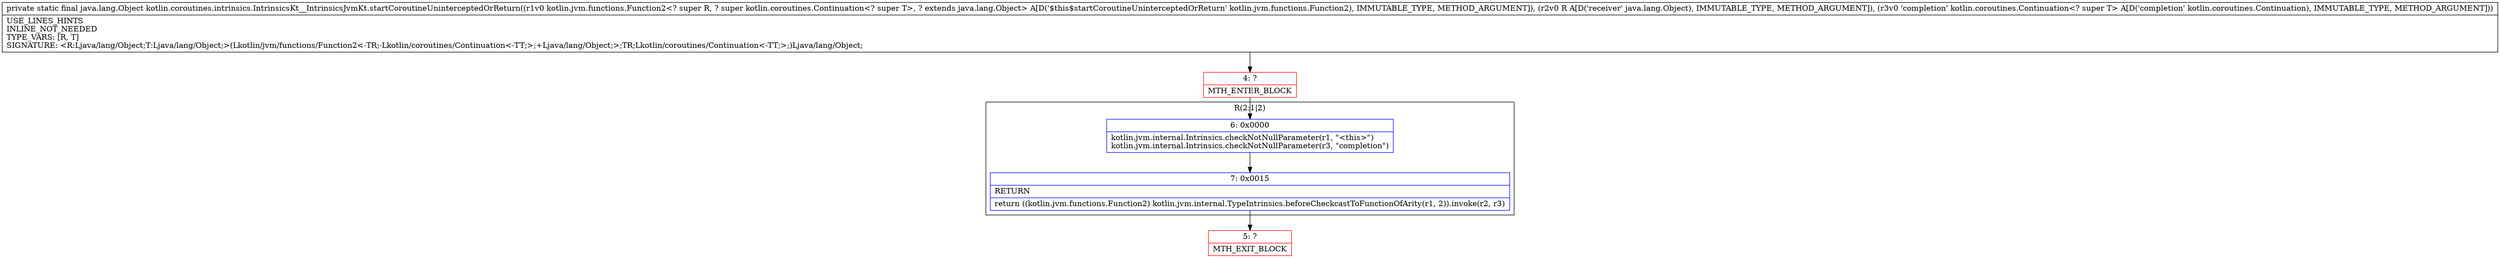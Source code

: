 digraph "CFG forkotlin.coroutines.intrinsics.IntrinsicsKt__IntrinsicsJvmKt.startCoroutineUninterceptedOrReturn(Lkotlin\/jvm\/functions\/Function2;Ljava\/lang\/Object;Lkotlin\/coroutines\/Continuation;)Ljava\/lang\/Object;" {
subgraph cluster_Region_1562624967 {
label = "R(2:1|2)";
node [shape=record,color=blue];
Node_6 [shape=record,label="{6\:\ 0x0000|kotlin.jvm.internal.Intrinsics.checkNotNullParameter(r1, \"\<this\>\")\lkotlin.jvm.internal.Intrinsics.checkNotNullParameter(r3, \"completion\")\l}"];
Node_7 [shape=record,label="{7\:\ 0x0015|RETURN\l|return ((kotlin.jvm.functions.Function2) kotlin.jvm.internal.TypeIntrinsics.beforeCheckcastToFunctionOfArity(r1, 2)).invoke(r2, r3)\l}"];
}
Node_4 [shape=record,color=red,label="{4\:\ ?|MTH_ENTER_BLOCK\l}"];
Node_5 [shape=record,color=red,label="{5\:\ ?|MTH_EXIT_BLOCK\l}"];
MethodNode[shape=record,label="{private static final java.lang.Object kotlin.coroutines.intrinsics.IntrinsicsKt__IntrinsicsJvmKt.startCoroutineUninterceptedOrReturn((r1v0 kotlin.jvm.functions.Function2\<? super R, ? super kotlin.coroutines.Continuation\<? super T\>, ? extends java.lang.Object\> A[D('$this$startCoroutineUninterceptedOrReturn' kotlin.jvm.functions.Function2), IMMUTABLE_TYPE, METHOD_ARGUMENT]), (r2v0 R A[D('receiver' java.lang.Object), IMMUTABLE_TYPE, METHOD_ARGUMENT]), (r3v0 'completion' kotlin.coroutines.Continuation\<? super T\> A[D('completion' kotlin.coroutines.Continuation), IMMUTABLE_TYPE, METHOD_ARGUMENT]))  | USE_LINES_HINTS\lINLINE_NOT_NEEDED\lTYPE_VARS: [R, T]\lSIGNATURE: \<R:Ljava\/lang\/Object;T:Ljava\/lang\/Object;\>(Lkotlin\/jvm\/functions\/Function2\<\-TR;\-Lkotlin\/coroutines\/Continuation\<\-TT;\>;+Ljava\/lang\/Object;\>;TR;Lkotlin\/coroutines\/Continuation\<\-TT;\>;)Ljava\/lang\/Object;\l}"];
MethodNode -> Node_4;Node_6 -> Node_7;
Node_7 -> Node_5;
Node_4 -> Node_6;
}

